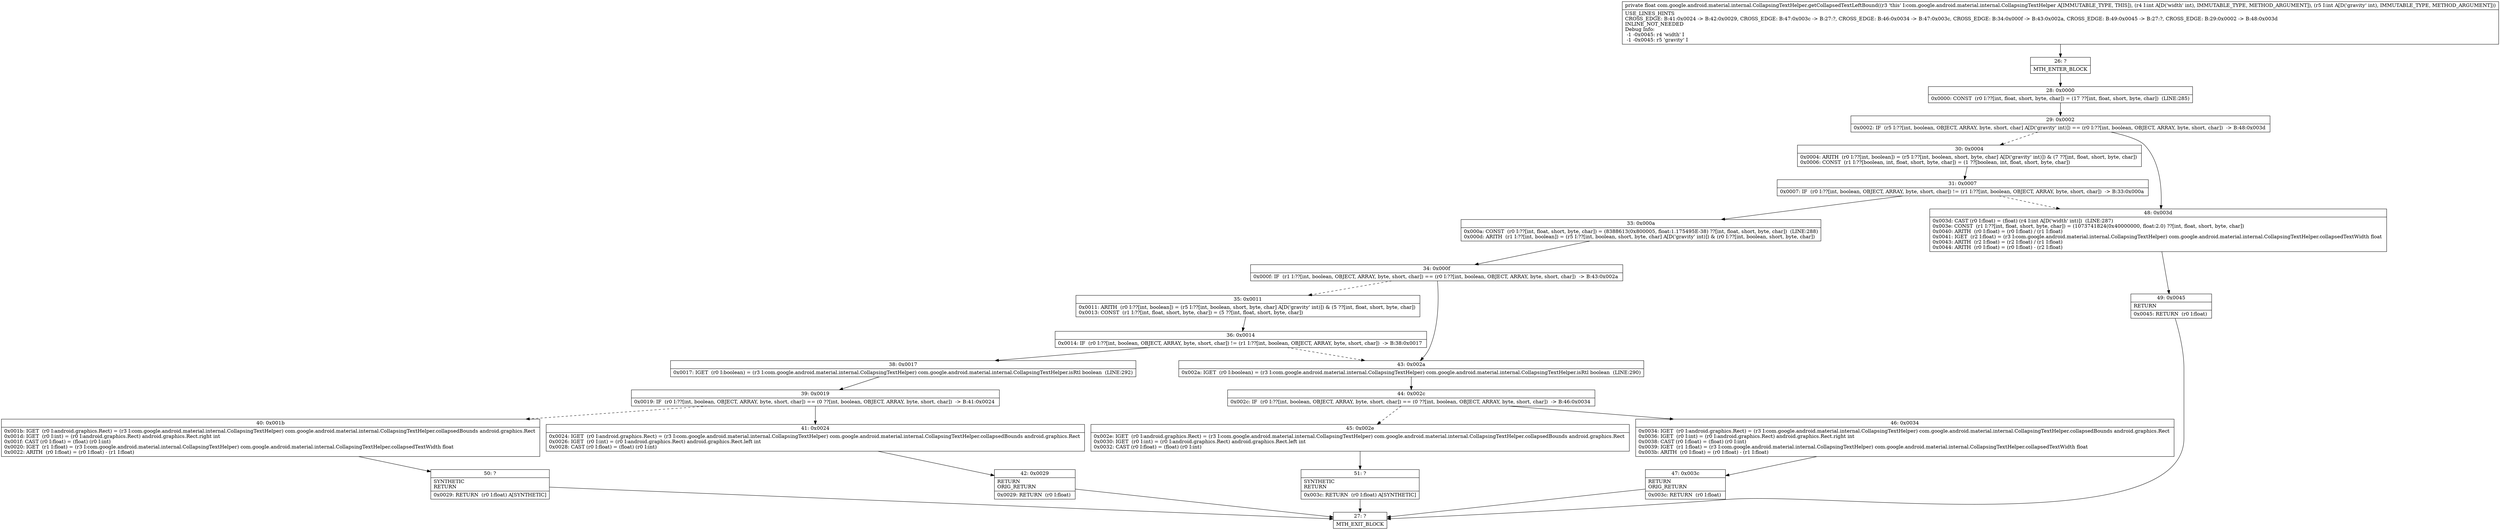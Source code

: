 digraph "CFG forcom.google.android.material.internal.CollapsingTextHelper.getCollapsedTextLeftBound(II)F" {
Node_26 [shape=record,label="{26\:\ ?|MTH_ENTER_BLOCK\l}"];
Node_28 [shape=record,label="{28\:\ 0x0000|0x0000: CONST  (r0 I:??[int, float, short, byte, char]) = (17 ??[int, float, short, byte, char])  (LINE:285)\l}"];
Node_29 [shape=record,label="{29\:\ 0x0002|0x0002: IF  (r5 I:??[int, boolean, OBJECT, ARRAY, byte, short, char] A[D('gravity' int)]) == (r0 I:??[int, boolean, OBJECT, ARRAY, byte, short, char])  \-\> B:48:0x003d \l}"];
Node_30 [shape=record,label="{30\:\ 0x0004|0x0004: ARITH  (r0 I:??[int, boolean]) = (r5 I:??[int, boolean, short, byte, char] A[D('gravity' int)]) & (7 ??[int, float, short, byte, char]) \l0x0006: CONST  (r1 I:??[boolean, int, float, short, byte, char]) = (1 ??[boolean, int, float, short, byte, char]) \l}"];
Node_31 [shape=record,label="{31\:\ 0x0007|0x0007: IF  (r0 I:??[int, boolean, OBJECT, ARRAY, byte, short, char]) != (r1 I:??[int, boolean, OBJECT, ARRAY, byte, short, char])  \-\> B:33:0x000a \l}"];
Node_33 [shape=record,label="{33\:\ 0x000a|0x000a: CONST  (r0 I:??[int, float, short, byte, char]) = (8388613(0x800005, float:1.175495E\-38) ??[int, float, short, byte, char])  (LINE:288)\l0x000d: ARITH  (r1 I:??[int, boolean]) = (r5 I:??[int, boolean, short, byte, char] A[D('gravity' int)]) & (r0 I:??[int, boolean, short, byte, char]) \l}"];
Node_34 [shape=record,label="{34\:\ 0x000f|0x000f: IF  (r1 I:??[int, boolean, OBJECT, ARRAY, byte, short, char]) == (r0 I:??[int, boolean, OBJECT, ARRAY, byte, short, char])  \-\> B:43:0x002a \l}"];
Node_35 [shape=record,label="{35\:\ 0x0011|0x0011: ARITH  (r0 I:??[int, boolean]) = (r5 I:??[int, boolean, short, byte, char] A[D('gravity' int)]) & (5 ??[int, float, short, byte, char]) \l0x0013: CONST  (r1 I:??[int, float, short, byte, char]) = (5 ??[int, float, short, byte, char]) \l}"];
Node_36 [shape=record,label="{36\:\ 0x0014|0x0014: IF  (r0 I:??[int, boolean, OBJECT, ARRAY, byte, short, char]) != (r1 I:??[int, boolean, OBJECT, ARRAY, byte, short, char])  \-\> B:38:0x0017 \l}"];
Node_38 [shape=record,label="{38\:\ 0x0017|0x0017: IGET  (r0 I:boolean) = (r3 I:com.google.android.material.internal.CollapsingTextHelper) com.google.android.material.internal.CollapsingTextHelper.isRtl boolean  (LINE:292)\l}"];
Node_39 [shape=record,label="{39\:\ 0x0019|0x0019: IF  (r0 I:??[int, boolean, OBJECT, ARRAY, byte, short, char]) == (0 ??[int, boolean, OBJECT, ARRAY, byte, short, char])  \-\> B:41:0x0024 \l}"];
Node_40 [shape=record,label="{40\:\ 0x001b|0x001b: IGET  (r0 I:android.graphics.Rect) = (r3 I:com.google.android.material.internal.CollapsingTextHelper) com.google.android.material.internal.CollapsingTextHelper.collapsedBounds android.graphics.Rect \l0x001d: IGET  (r0 I:int) = (r0 I:android.graphics.Rect) android.graphics.Rect.right int \l0x001f: CAST (r0 I:float) = (float) (r0 I:int) \l0x0020: IGET  (r1 I:float) = (r3 I:com.google.android.material.internal.CollapsingTextHelper) com.google.android.material.internal.CollapsingTextHelper.collapsedTextWidth float \l0x0022: ARITH  (r0 I:float) = (r0 I:float) \- (r1 I:float) \l}"];
Node_50 [shape=record,label="{50\:\ ?|SYNTHETIC\lRETURN\l|0x0029: RETURN  (r0 I:float) A[SYNTHETIC]\l}"];
Node_27 [shape=record,label="{27\:\ ?|MTH_EXIT_BLOCK\l}"];
Node_41 [shape=record,label="{41\:\ 0x0024|0x0024: IGET  (r0 I:android.graphics.Rect) = (r3 I:com.google.android.material.internal.CollapsingTextHelper) com.google.android.material.internal.CollapsingTextHelper.collapsedBounds android.graphics.Rect \l0x0026: IGET  (r0 I:int) = (r0 I:android.graphics.Rect) android.graphics.Rect.left int \l0x0028: CAST (r0 I:float) = (float) (r0 I:int) \l}"];
Node_42 [shape=record,label="{42\:\ 0x0029|RETURN\lORIG_RETURN\l|0x0029: RETURN  (r0 I:float) \l}"];
Node_43 [shape=record,label="{43\:\ 0x002a|0x002a: IGET  (r0 I:boolean) = (r3 I:com.google.android.material.internal.CollapsingTextHelper) com.google.android.material.internal.CollapsingTextHelper.isRtl boolean  (LINE:290)\l}"];
Node_44 [shape=record,label="{44\:\ 0x002c|0x002c: IF  (r0 I:??[int, boolean, OBJECT, ARRAY, byte, short, char]) == (0 ??[int, boolean, OBJECT, ARRAY, byte, short, char])  \-\> B:46:0x0034 \l}"];
Node_45 [shape=record,label="{45\:\ 0x002e|0x002e: IGET  (r0 I:android.graphics.Rect) = (r3 I:com.google.android.material.internal.CollapsingTextHelper) com.google.android.material.internal.CollapsingTextHelper.collapsedBounds android.graphics.Rect \l0x0030: IGET  (r0 I:int) = (r0 I:android.graphics.Rect) android.graphics.Rect.left int \l0x0032: CAST (r0 I:float) = (float) (r0 I:int) \l}"];
Node_51 [shape=record,label="{51\:\ ?|SYNTHETIC\lRETURN\l|0x003c: RETURN  (r0 I:float) A[SYNTHETIC]\l}"];
Node_46 [shape=record,label="{46\:\ 0x0034|0x0034: IGET  (r0 I:android.graphics.Rect) = (r3 I:com.google.android.material.internal.CollapsingTextHelper) com.google.android.material.internal.CollapsingTextHelper.collapsedBounds android.graphics.Rect \l0x0036: IGET  (r0 I:int) = (r0 I:android.graphics.Rect) android.graphics.Rect.right int \l0x0038: CAST (r0 I:float) = (float) (r0 I:int) \l0x0039: IGET  (r1 I:float) = (r3 I:com.google.android.material.internal.CollapsingTextHelper) com.google.android.material.internal.CollapsingTextHelper.collapsedTextWidth float \l0x003b: ARITH  (r0 I:float) = (r0 I:float) \- (r1 I:float) \l}"];
Node_47 [shape=record,label="{47\:\ 0x003c|RETURN\lORIG_RETURN\l|0x003c: RETURN  (r0 I:float) \l}"];
Node_48 [shape=record,label="{48\:\ 0x003d|0x003d: CAST (r0 I:float) = (float) (r4 I:int A[D('width' int)])  (LINE:287)\l0x003e: CONST  (r1 I:??[int, float, short, byte, char]) = (1073741824(0x40000000, float:2.0) ??[int, float, short, byte, char]) \l0x0040: ARITH  (r0 I:float) = (r0 I:float) \/ (r1 I:float) \l0x0041: IGET  (r2 I:float) = (r3 I:com.google.android.material.internal.CollapsingTextHelper) com.google.android.material.internal.CollapsingTextHelper.collapsedTextWidth float \l0x0043: ARITH  (r2 I:float) = (r2 I:float) \/ (r1 I:float) \l0x0044: ARITH  (r0 I:float) = (r0 I:float) \- (r2 I:float) \l}"];
Node_49 [shape=record,label="{49\:\ 0x0045|RETURN\l|0x0045: RETURN  (r0 I:float) \l}"];
MethodNode[shape=record,label="{private float com.google.android.material.internal.CollapsingTextHelper.getCollapsedTextLeftBound((r3 'this' I:com.google.android.material.internal.CollapsingTextHelper A[IMMUTABLE_TYPE, THIS]), (r4 I:int A[D('width' int), IMMUTABLE_TYPE, METHOD_ARGUMENT]), (r5 I:int A[D('gravity' int), IMMUTABLE_TYPE, METHOD_ARGUMENT]))  | USE_LINES_HINTS\lCROSS_EDGE: B:41:0x0024 \-\> B:42:0x0029, CROSS_EDGE: B:47:0x003c \-\> B:27:?, CROSS_EDGE: B:46:0x0034 \-\> B:47:0x003c, CROSS_EDGE: B:34:0x000f \-\> B:43:0x002a, CROSS_EDGE: B:49:0x0045 \-\> B:27:?, CROSS_EDGE: B:29:0x0002 \-\> B:48:0x003d\lINLINE_NOT_NEEDED\lDebug Info:\l  \-1 \-0x0045: r4 'width' I\l  \-1 \-0x0045: r5 'gravity' I\l}"];
MethodNode -> Node_26;Node_26 -> Node_28;
Node_28 -> Node_29;
Node_29 -> Node_30[style=dashed];
Node_29 -> Node_48;
Node_30 -> Node_31;
Node_31 -> Node_33;
Node_31 -> Node_48[style=dashed];
Node_33 -> Node_34;
Node_34 -> Node_35[style=dashed];
Node_34 -> Node_43;
Node_35 -> Node_36;
Node_36 -> Node_38;
Node_36 -> Node_43[style=dashed];
Node_38 -> Node_39;
Node_39 -> Node_40[style=dashed];
Node_39 -> Node_41;
Node_40 -> Node_50;
Node_50 -> Node_27;
Node_41 -> Node_42;
Node_42 -> Node_27;
Node_43 -> Node_44;
Node_44 -> Node_45[style=dashed];
Node_44 -> Node_46;
Node_45 -> Node_51;
Node_51 -> Node_27;
Node_46 -> Node_47;
Node_47 -> Node_27;
Node_48 -> Node_49;
Node_49 -> Node_27;
}

